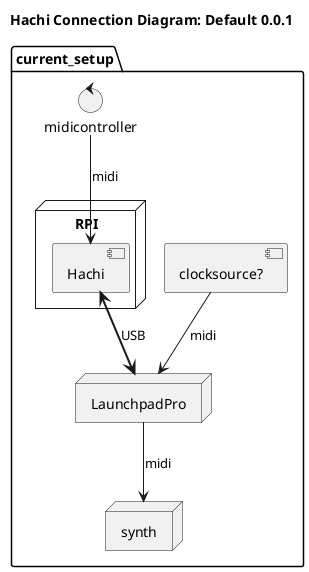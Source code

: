 @startuml
title
Hachi Connection Diagram: Default 0.0.1
end title

package current_setup {
component "clocksource?" as clk
control midicontroller as ctl
node LaunchpadPro as lpp
node synth

node RPI {
component  "Hachi" as hachi
}

clk --> lpp: midi
ctl --> hachi: midi

hachi <==> lpp: USB
lpp --> synth: midi
}

@enduml